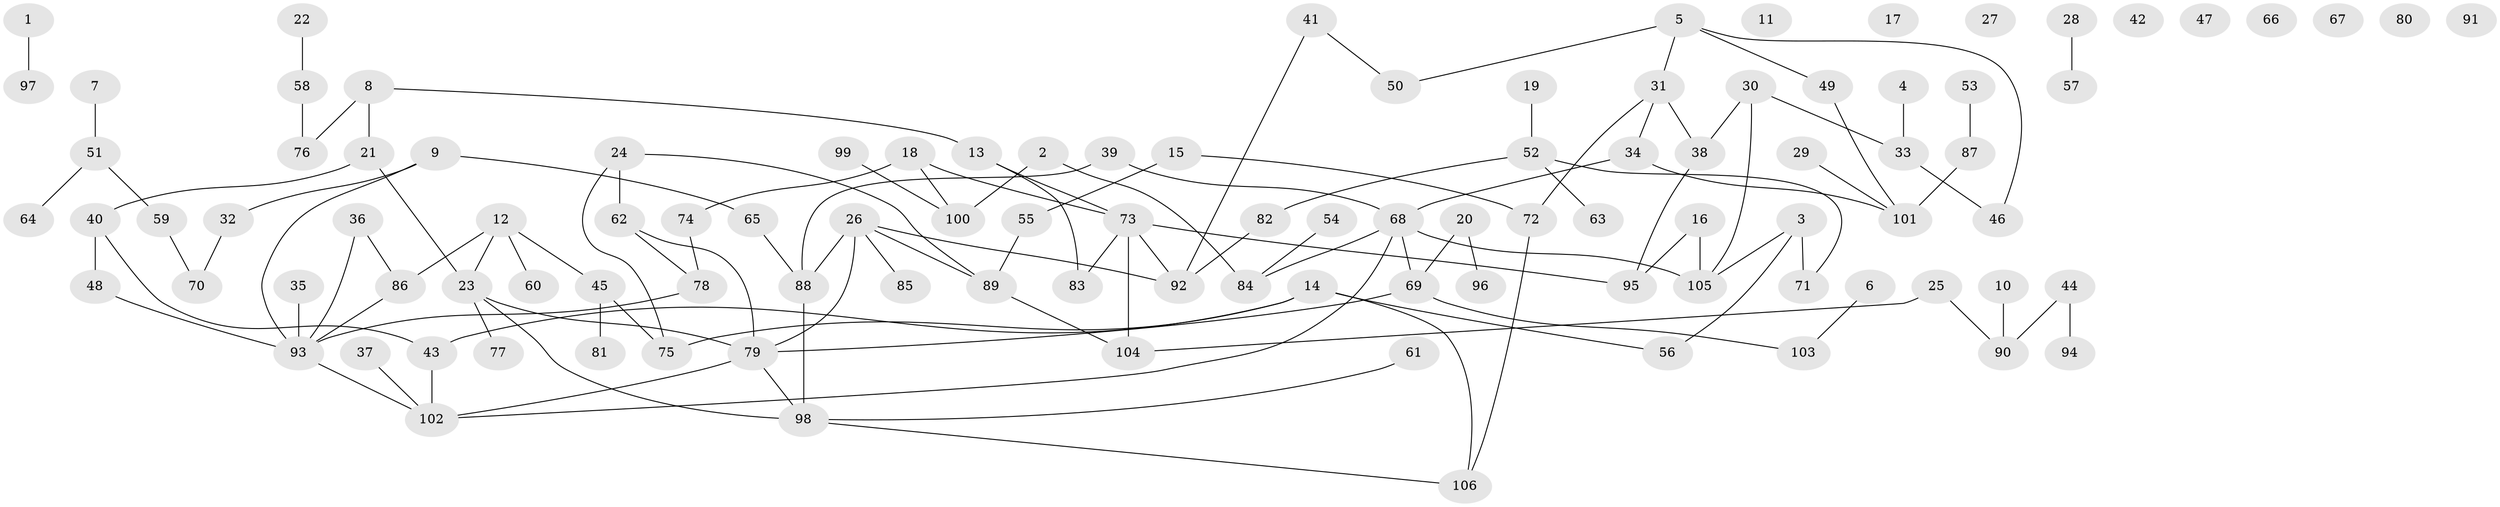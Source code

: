 // Generated by graph-tools (version 1.1) at 2025/25/03/09/25 03:25:17]
// undirected, 106 vertices, 123 edges
graph export_dot {
graph [start="1"]
  node [color=gray90,style=filled];
  1;
  2;
  3;
  4;
  5;
  6;
  7;
  8;
  9;
  10;
  11;
  12;
  13;
  14;
  15;
  16;
  17;
  18;
  19;
  20;
  21;
  22;
  23;
  24;
  25;
  26;
  27;
  28;
  29;
  30;
  31;
  32;
  33;
  34;
  35;
  36;
  37;
  38;
  39;
  40;
  41;
  42;
  43;
  44;
  45;
  46;
  47;
  48;
  49;
  50;
  51;
  52;
  53;
  54;
  55;
  56;
  57;
  58;
  59;
  60;
  61;
  62;
  63;
  64;
  65;
  66;
  67;
  68;
  69;
  70;
  71;
  72;
  73;
  74;
  75;
  76;
  77;
  78;
  79;
  80;
  81;
  82;
  83;
  84;
  85;
  86;
  87;
  88;
  89;
  90;
  91;
  92;
  93;
  94;
  95;
  96;
  97;
  98;
  99;
  100;
  101;
  102;
  103;
  104;
  105;
  106;
  1 -- 97;
  2 -- 84;
  2 -- 100;
  3 -- 56;
  3 -- 71;
  3 -- 105;
  4 -- 33;
  5 -- 31;
  5 -- 46;
  5 -- 49;
  5 -- 50;
  6 -- 103;
  7 -- 51;
  8 -- 13;
  8 -- 21;
  8 -- 76;
  9 -- 32;
  9 -- 65;
  9 -- 93;
  10 -- 90;
  12 -- 23;
  12 -- 45;
  12 -- 60;
  12 -- 86;
  13 -- 73;
  13 -- 83;
  14 -- 43;
  14 -- 56;
  14 -- 75;
  14 -- 106;
  15 -- 55;
  15 -- 72;
  16 -- 95;
  16 -- 105;
  18 -- 73;
  18 -- 74;
  18 -- 100;
  19 -- 52;
  20 -- 69;
  20 -- 96;
  21 -- 23;
  21 -- 40;
  22 -- 58;
  23 -- 77;
  23 -- 79;
  23 -- 98;
  24 -- 62;
  24 -- 75;
  24 -- 89;
  25 -- 90;
  25 -- 104;
  26 -- 79;
  26 -- 85;
  26 -- 88;
  26 -- 89;
  26 -- 92;
  28 -- 57;
  29 -- 101;
  30 -- 33;
  30 -- 38;
  30 -- 105;
  31 -- 34;
  31 -- 38;
  31 -- 72;
  32 -- 70;
  33 -- 46;
  34 -- 68;
  34 -- 101;
  35 -- 93;
  36 -- 86;
  36 -- 93;
  37 -- 102;
  38 -- 95;
  39 -- 68;
  39 -- 88;
  40 -- 43;
  40 -- 48;
  41 -- 50;
  41 -- 92;
  43 -- 102;
  44 -- 90;
  44 -- 94;
  45 -- 75;
  45 -- 81;
  48 -- 93;
  49 -- 101;
  51 -- 59;
  51 -- 64;
  52 -- 63;
  52 -- 71;
  52 -- 82;
  53 -- 87;
  54 -- 84;
  55 -- 89;
  58 -- 76;
  59 -- 70;
  61 -- 98;
  62 -- 78;
  62 -- 79;
  65 -- 88;
  68 -- 69;
  68 -- 84;
  68 -- 102;
  68 -- 105;
  69 -- 79;
  69 -- 103;
  72 -- 106;
  73 -- 83;
  73 -- 92;
  73 -- 95;
  73 -- 104;
  74 -- 78;
  78 -- 93;
  79 -- 98;
  79 -- 102;
  82 -- 92;
  86 -- 93;
  87 -- 101;
  88 -- 98;
  89 -- 104;
  93 -- 102;
  98 -- 106;
  99 -- 100;
}

